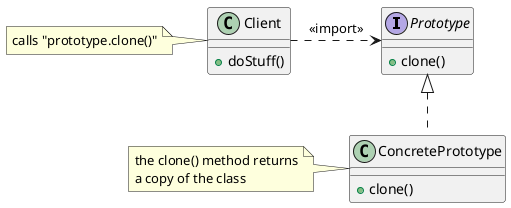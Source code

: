 @startuml
interface Prototype{
    + clone()
}

class ConcretePrototype{
    + clone()
}

class Client{
    + doStuff()
}

Client .right.> Prototype : <<import>>
ConcretePrototype .up.|> Prototype

note left of Client
    calls "prototype.clone()"
end note

note left of ConcretePrototype
    the clone() method returns
    a copy of the class
end note
@enduml
